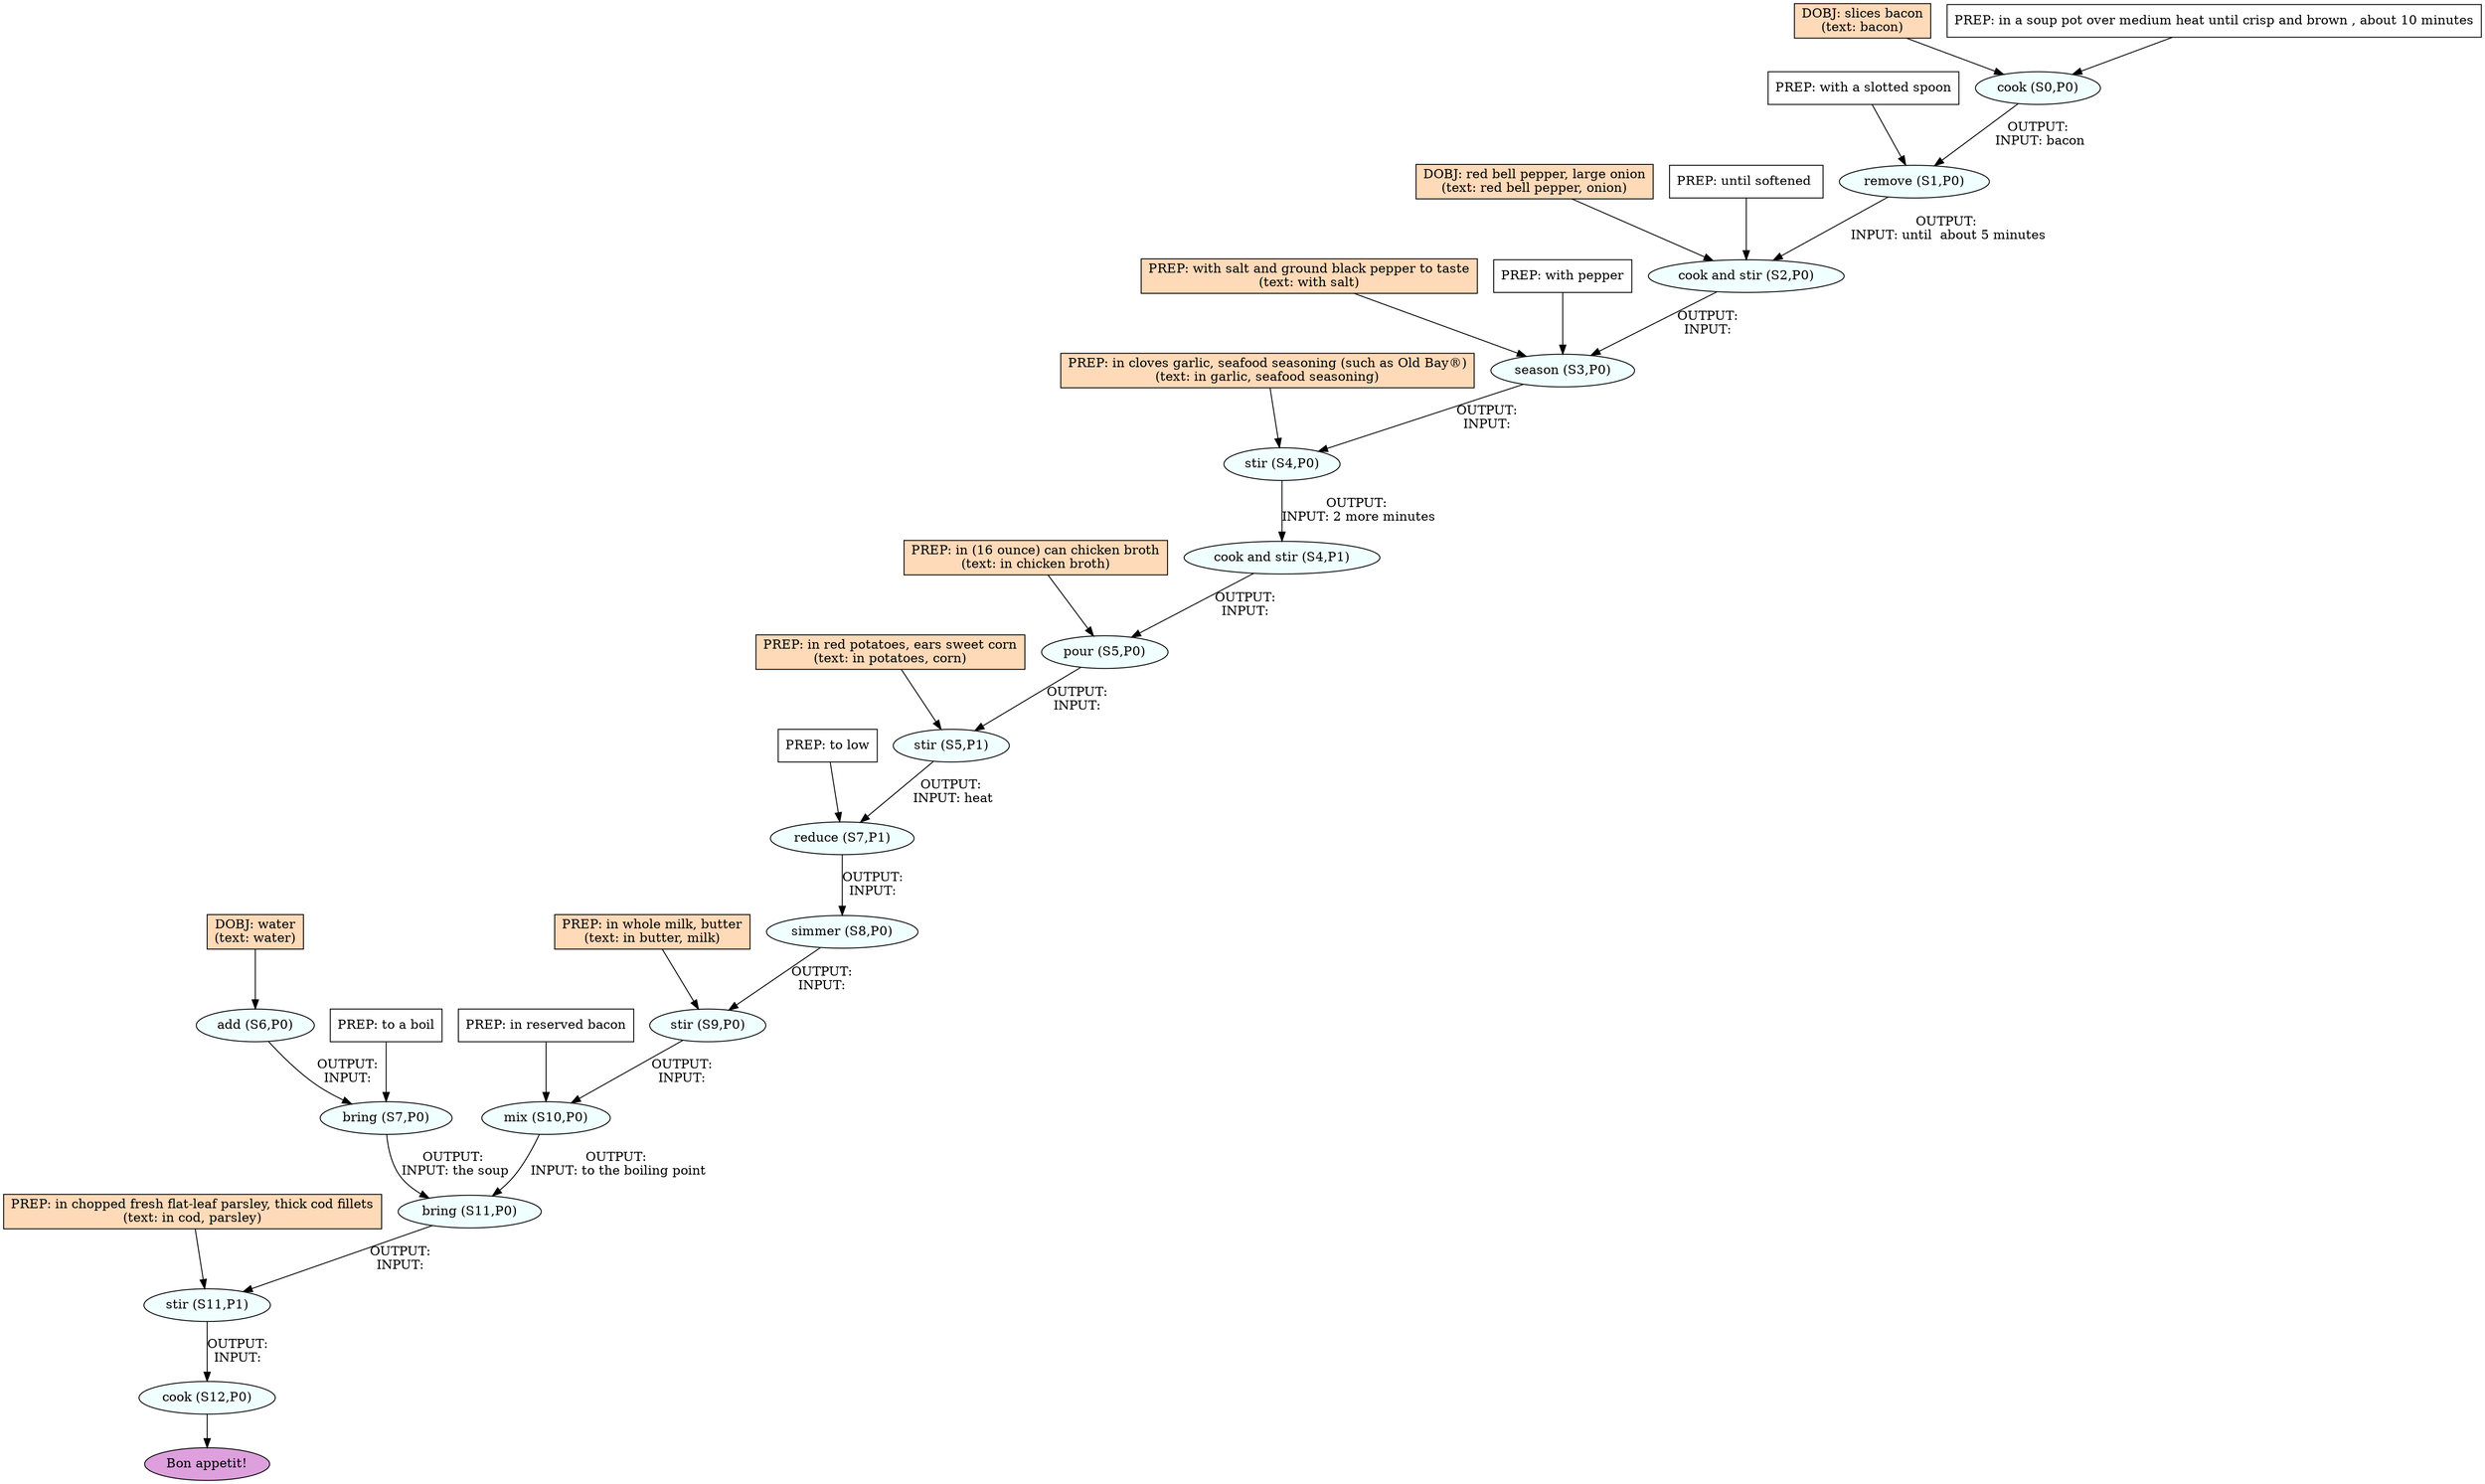 digraph recipe {
E0[label="cook (S0,P0)", shape=oval, style=filled, fillcolor=azure]
E1[label="remove (S1,P0)", shape=oval, style=filled, fillcolor=azure]
E2[label="cook and stir (S2,P0)", shape=oval, style=filled, fillcolor=azure]
E3[label="season (S3,P0)", shape=oval, style=filled, fillcolor=azure]
E4[label="stir (S4,P0)", shape=oval, style=filled, fillcolor=azure]
E5[label="cook and stir (S4,P1)", shape=oval, style=filled, fillcolor=azure]
E6[label="pour (S5,P0)", shape=oval, style=filled, fillcolor=azure]
E7[label="stir (S5,P1)", shape=oval, style=filled, fillcolor=azure]
E8[label="add (S6,P0)", shape=oval, style=filled, fillcolor=azure]
E9[label="bring (S7,P0)", shape=oval, style=filled, fillcolor=azure]
E10[label="reduce (S7,P1)", shape=oval, style=filled, fillcolor=azure]
E11[label="simmer (S8,P0)", shape=oval, style=filled, fillcolor=azure]
E12[label="stir (S9,P0)", shape=oval, style=filled, fillcolor=azure]
E13[label="mix (S10,P0)", shape=oval, style=filled, fillcolor=azure]
E14[label="bring (S11,P0)", shape=oval, style=filled, fillcolor=azure]
E15[label="stir (S11,P1)", shape=oval, style=filled, fillcolor=azure]
E16[label="cook (S12,P0)", shape=oval, style=filled, fillcolor=azure]
D8[label="DOBJ: water
(text: water)", shape=box, style=filled, fillcolor=peachpuff]
D8 -> E8
D0[label="DOBJ: slices bacon
(text: bacon)", shape=box, style=filled, fillcolor=peachpuff]
D0 -> E0
P0_0[label="PREP: in a soup pot over medium heat until crisp and brown , about 10 minutes", shape=box, style=filled, fillcolor=white]
P0_0 -> E0
E0 -> E1 [label="OUTPUT: 
INPUT: bacon"]
P1_0_0[label="PREP: with a slotted spoon", shape=box, style=filled, fillcolor=white]
P1_0_0 -> E1
D2_ing[label="DOBJ: red bell pepper, large onion
(text: red bell pepper, onion)", shape=box, style=filled, fillcolor=peachpuff]
D2_ing -> E2
E1 -> E2 [label="OUTPUT: 
INPUT: until  about 5 minutes"]
P2_0_1[label="PREP: until softened ", shape=box, style=filled, fillcolor=white]
P2_0_1 -> E2
E2 -> E3 [label="OUTPUT: 
INPUT: "]
P3_0_ing[label="PREP: with salt and ground black pepper to taste
(text: with salt)", shape=box, style=filled, fillcolor=peachpuff]
P3_0_ing -> E3
P3_0_0[label="PREP: with pepper", shape=box, style=filled, fillcolor=white]
P3_0_0 -> E3
E3 -> E4 [label="OUTPUT: 
INPUT: "]
P4_0_ing[label="PREP: in cloves garlic, seafood seasoning (such as Old Bay®)
(text: in garlic, seafood seasoning)", shape=box, style=filled, fillcolor=peachpuff]
P4_0_ing -> E4
E4 -> E5 [label="OUTPUT: 
INPUT: 2 more minutes"]
E5 -> E6 [label="OUTPUT: 
INPUT: "]
P6_0_ing[label="PREP: in (16 ounce) can chicken broth
(text: in chicken broth)", shape=box, style=filled, fillcolor=peachpuff]
P6_0_ing -> E6
E6 -> E7 [label="OUTPUT: 
INPUT: "]
P7_0_ing[label="PREP: in red potatoes, ears sweet corn
(text: in potatoes, corn)", shape=box, style=filled, fillcolor=peachpuff]
P7_0_ing -> E7
E8 -> E9 [label="OUTPUT: 
INPUT: "]
P9_0_0[label="PREP: to a boil", shape=box, style=filled, fillcolor=white]
P9_0_0 -> E9
E7 -> E10 [label="OUTPUT: 
INPUT: heat"]
P10_0_0[label="PREP: to low", shape=box, style=filled, fillcolor=white]
P10_0_0 -> E10
E10 -> E11 [label="OUTPUT: 
INPUT: "]
E11 -> E12 [label="OUTPUT: 
INPUT: "]
P12_0_ing[label="PREP: in whole milk, butter
(text: in butter, milk)", shape=box, style=filled, fillcolor=peachpuff]
P12_0_ing -> E12
E12 -> E13 [label="OUTPUT: 
INPUT: "]
P13_0_0[label="PREP: in reserved bacon", shape=box, style=filled, fillcolor=white]
P13_0_0 -> E13
E9 -> E14 [label="OUTPUT: 
INPUT: the soup"]
E13 -> E14 [label="OUTPUT: 
INPUT: to the boiling point"]
E14 -> E15 [label="OUTPUT: 
INPUT: "]
P15_0_ing[label="PREP: in chopped fresh flat-leaf parsley, thick cod fillets
(text: in cod, parsley)", shape=box, style=filled, fillcolor=peachpuff]
P15_0_ing -> E15
E15 -> E16 [label="OUTPUT: 
INPUT: "]
EOR[label="Bon appetit!", shape=oval, style=filled, fillcolor=plum]
E16 -> EOR
}
